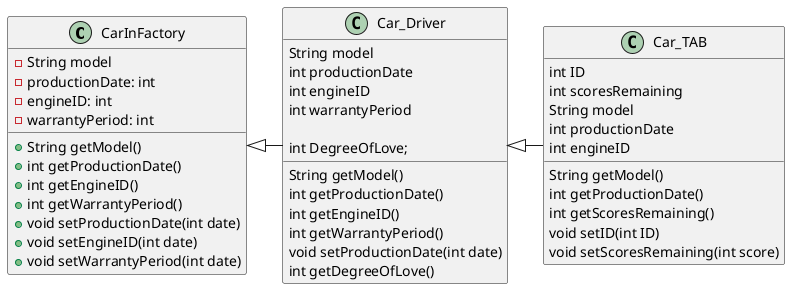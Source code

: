 @startuml
CarInFactory <|- Car_Driver
class CarInFactory {
    -String model
    -productionDate: int
    -engineID: int
    -warrantyPeriod: int

    +String getModel()
    +int getProductionDate()
    +int getEngineID()
    +int getWarrantyPeriod()
    +void setProductionDate(int date)
    +void setEngineID(int date)
    +void setWarrantyPeriod(int date)
}

class Car_Driver{
    String model
    int productionDate
    int engineID
    int warrantyPeriod

    String getModel()
    int getProductionDate()
    int getEngineID()
    int getWarrantyPeriod()
    void setProductionDate(int date)
    int DegreeOfLove;
    int getDegreeOfLove()
}
'Traffic Administration Bureau
Car_Driver <|- Car_TAB
class Car_TAB{
    int ID
    int scoresRemaining
    String model
    int productionDate
    int engineID

    String getModel()
    int getProductionDate()
    int getScoresRemaining()
    void setID(int ID)
    void setScoresRemaining(int score)
}